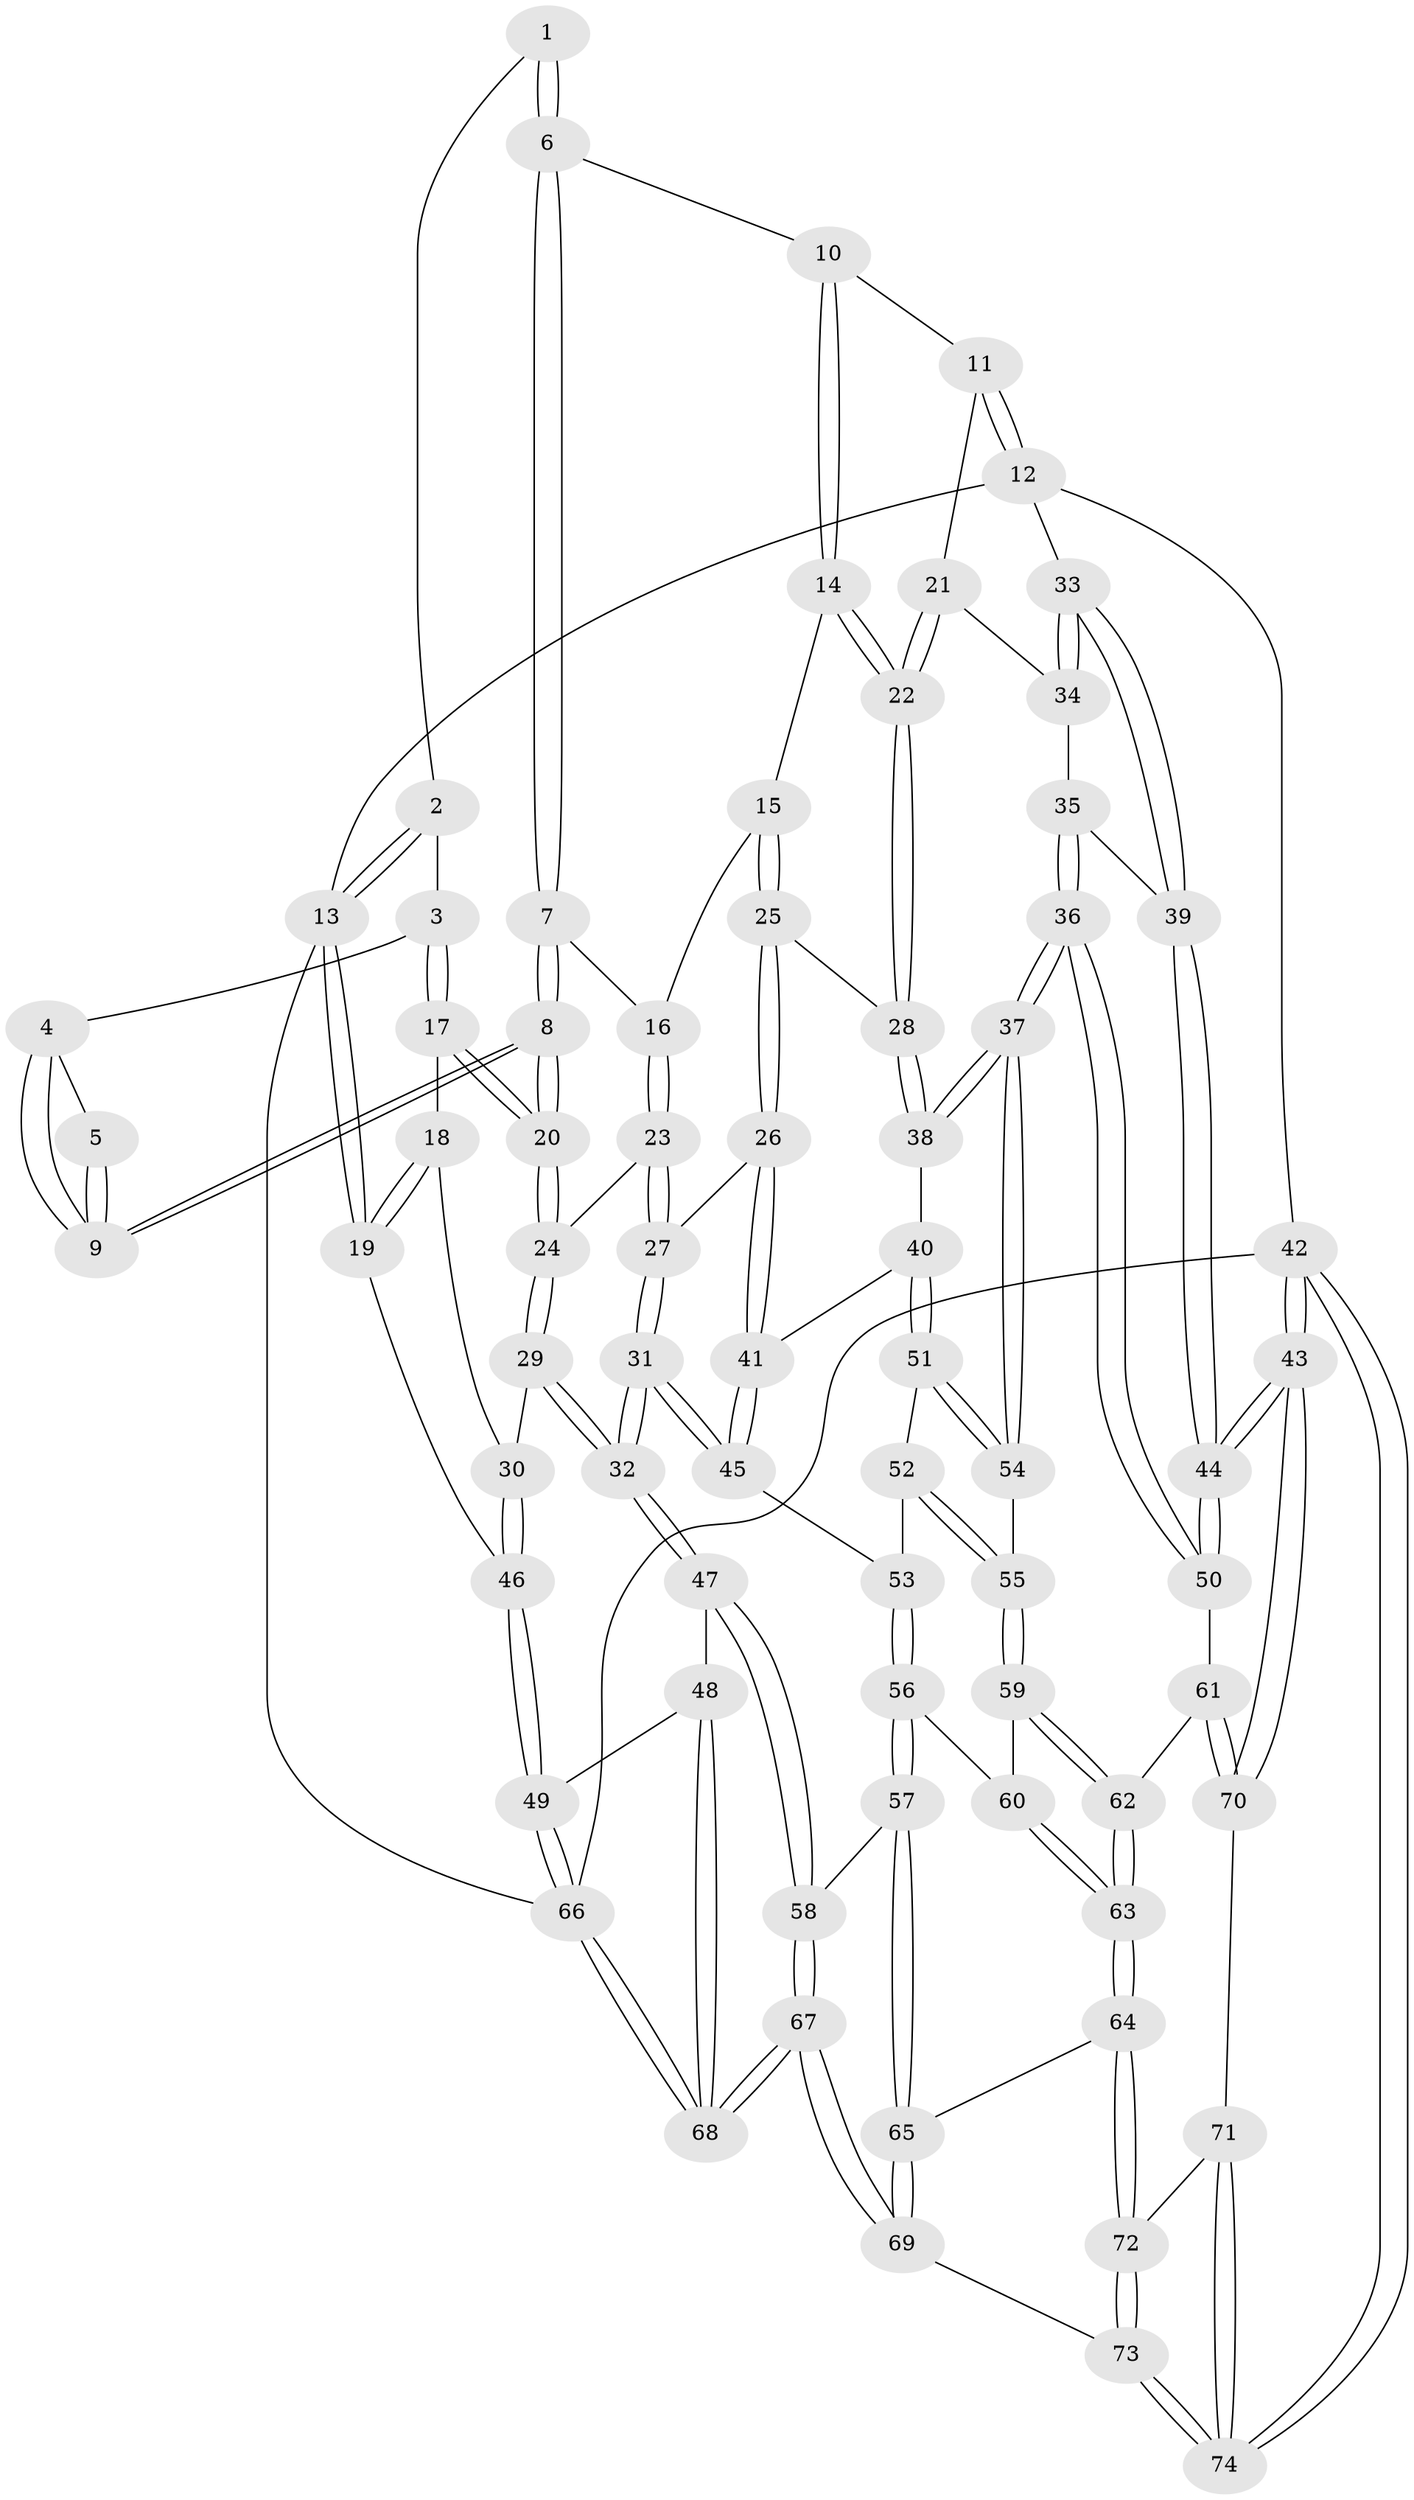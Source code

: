 // Generated by graph-tools (version 1.1) at 2025/01/03/09/25 05:01:01]
// undirected, 74 vertices, 182 edges
graph export_dot {
graph [start="1"]
  node [color=gray90,style=filled];
  1 [pos="+0.30835619898780153+0"];
  2 [pos="+0+0"];
  3 [pos="+0.1043194653907724+0.08666424475620602"];
  4 [pos="+0.20162568390338545+0.07692768533508683"];
  5 [pos="+0.24608340065816295+0"];
  6 [pos="+0.48374155300549493+0"];
  7 [pos="+0.4494435241683037+0"];
  8 [pos="+0.2985543637612157+0.16015257716447567"];
  9 [pos="+0.25955283990932254+0.12010024032062067"];
  10 [pos="+0.49619137270191127+0"];
  11 [pos="+1+0"];
  12 [pos="+1+0"];
  13 [pos="+0+0"];
  14 [pos="+0.6337155302693126+0.1343560244129253"];
  15 [pos="+0.4704700128099752+0.1947686941762881"];
  16 [pos="+0.46677915419308963+0.1928886080861897"];
  17 [pos="+0.08929314026302464+0.17463762105961272"];
  18 [pos="+0.0797411188513851+0.18496187583979015"];
  19 [pos="+0+0.28123185756382274"];
  20 [pos="+0.2933591625568514+0.1993840678618303"];
  21 [pos="+0.7536062948570739+0.23966958789855008"];
  22 [pos="+0.7279236509596961+0.24580058530195995"];
  23 [pos="+0.335687504604624+0.2501061021750624"];
  24 [pos="+0.3125382677054758+0.2439274000189841"];
  25 [pos="+0.5776461150998501+0.3375644870133333"];
  26 [pos="+0.5480474057813782+0.36690795488162586"];
  27 [pos="+0.3826466269619826+0.2969714442245757"];
  28 [pos="+0.6922644836618964+0.28835537449204507"];
  29 [pos="+0.21069431081937262+0.3861095546668206"];
  30 [pos="+0.18414089606223052+0.382892153772626"];
  31 [pos="+0.37546752067217654+0.544891422242023"];
  32 [pos="+0.3357830737179392+0.5685698159004843"];
  33 [pos="+1+0.09365696436414746"];
  34 [pos="+0.8137500451277008+0.27362634818936743"];
  35 [pos="+0.8637071326843635+0.3236566084667623"];
  36 [pos="+0.9824527272984865+0.5483568689009705"];
  37 [pos="+0.9794912774895371+0.5482628913390204"];
  38 [pos="+0.725142450338232+0.43164085255658563"];
  39 [pos="+1+0.21988046403544687"];
  40 [pos="+0.6998554311955861+0.5090010403668382"];
  41 [pos="+0.5450334465382592+0.3754755814417073"];
  42 [pos="+1+1"];
  43 [pos="+1+0.9543805134992766"];
  44 [pos="+1+0.6093174129522311"];
  45 [pos="+0.49462690322629066+0.4999397148102534"];
  46 [pos="+0+0.49599592651047386"];
  47 [pos="+0.3227284168813124+0.6031176677665878"];
  48 [pos="+0.25978123147238275+0.6213629824750065"];
  49 [pos="+0+0.5653997107935811"];
  50 [pos="+1+0.6095856239544293"];
  51 [pos="+0.6982707148869243+0.5158248647241572"];
  52 [pos="+0.6751714133910962+0.5431417879287748"];
  53 [pos="+0.5688535455104416+0.5516906706863782"];
  54 [pos="+0.9008799051332382+0.5608679451673059"];
  55 [pos="+0.7284164910940163+0.6323653445569475"];
  56 [pos="+0.590245632314824+0.6641276395041166"];
  57 [pos="+0.38544301254916846+0.7279161205378465"];
  58 [pos="+0.3718854589239568+0.717361888502701"];
  59 [pos="+0.7231096925322689+0.65151993782766"];
  60 [pos="+0.6162219862589897+0.6961924057608553"];
  61 [pos="+0.8782469558254219+0.7843945622237066"];
  62 [pos="+0.7842680468688382+0.7584429487030375"];
  63 [pos="+0.6150008082393605+0.8251929550368852"];
  64 [pos="+0.6076149112100223+0.8371868833673559"];
  65 [pos="+0.4745496035788379+0.8407538981616779"];
  66 [pos="+0+1"];
  67 [pos="+0+1"];
  68 [pos="+0+1"];
  69 [pos="+0.33442115762920516+1"];
  70 [pos="+0.8590780499931796+0.890659849690897"];
  71 [pos="+0.8587320971211614+0.8918184869830056"];
  72 [pos="+0.6530062333957328+0.9189957972055279"];
  73 [pos="+0.6469969529026142+1"];
  74 [pos="+0.9587533801501152+1"];
  1 -- 2;
  1 -- 6;
  1 -- 6;
  2 -- 3;
  2 -- 13;
  2 -- 13;
  3 -- 4;
  3 -- 17;
  3 -- 17;
  4 -- 5;
  4 -- 9;
  4 -- 9;
  5 -- 9;
  5 -- 9;
  6 -- 7;
  6 -- 7;
  6 -- 10;
  7 -- 8;
  7 -- 8;
  7 -- 16;
  8 -- 9;
  8 -- 9;
  8 -- 20;
  8 -- 20;
  10 -- 11;
  10 -- 14;
  10 -- 14;
  11 -- 12;
  11 -- 12;
  11 -- 21;
  12 -- 13;
  12 -- 33;
  12 -- 42;
  13 -- 19;
  13 -- 19;
  13 -- 66;
  14 -- 15;
  14 -- 22;
  14 -- 22;
  15 -- 16;
  15 -- 25;
  15 -- 25;
  16 -- 23;
  16 -- 23;
  17 -- 18;
  17 -- 20;
  17 -- 20;
  18 -- 19;
  18 -- 19;
  18 -- 30;
  19 -- 46;
  20 -- 24;
  20 -- 24;
  21 -- 22;
  21 -- 22;
  21 -- 34;
  22 -- 28;
  22 -- 28;
  23 -- 24;
  23 -- 27;
  23 -- 27;
  24 -- 29;
  24 -- 29;
  25 -- 26;
  25 -- 26;
  25 -- 28;
  26 -- 27;
  26 -- 41;
  26 -- 41;
  27 -- 31;
  27 -- 31;
  28 -- 38;
  28 -- 38;
  29 -- 30;
  29 -- 32;
  29 -- 32;
  30 -- 46;
  30 -- 46;
  31 -- 32;
  31 -- 32;
  31 -- 45;
  31 -- 45;
  32 -- 47;
  32 -- 47;
  33 -- 34;
  33 -- 34;
  33 -- 39;
  33 -- 39;
  34 -- 35;
  35 -- 36;
  35 -- 36;
  35 -- 39;
  36 -- 37;
  36 -- 37;
  36 -- 50;
  36 -- 50;
  37 -- 38;
  37 -- 38;
  37 -- 54;
  37 -- 54;
  38 -- 40;
  39 -- 44;
  39 -- 44;
  40 -- 41;
  40 -- 51;
  40 -- 51;
  41 -- 45;
  41 -- 45;
  42 -- 43;
  42 -- 43;
  42 -- 74;
  42 -- 74;
  42 -- 66;
  43 -- 44;
  43 -- 44;
  43 -- 70;
  43 -- 70;
  44 -- 50;
  44 -- 50;
  45 -- 53;
  46 -- 49;
  46 -- 49;
  47 -- 48;
  47 -- 58;
  47 -- 58;
  48 -- 49;
  48 -- 68;
  48 -- 68;
  49 -- 66;
  49 -- 66;
  50 -- 61;
  51 -- 52;
  51 -- 54;
  51 -- 54;
  52 -- 53;
  52 -- 55;
  52 -- 55;
  53 -- 56;
  53 -- 56;
  54 -- 55;
  55 -- 59;
  55 -- 59;
  56 -- 57;
  56 -- 57;
  56 -- 60;
  57 -- 58;
  57 -- 65;
  57 -- 65;
  58 -- 67;
  58 -- 67;
  59 -- 60;
  59 -- 62;
  59 -- 62;
  60 -- 63;
  60 -- 63;
  61 -- 62;
  61 -- 70;
  61 -- 70;
  62 -- 63;
  62 -- 63;
  63 -- 64;
  63 -- 64;
  64 -- 65;
  64 -- 72;
  64 -- 72;
  65 -- 69;
  65 -- 69;
  66 -- 68;
  66 -- 68;
  67 -- 68;
  67 -- 68;
  67 -- 69;
  67 -- 69;
  69 -- 73;
  70 -- 71;
  71 -- 72;
  71 -- 74;
  71 -- 74;
  72 -- 73;
  72 -- 73;
  73 -- 74;
  73 -- 74;
}
